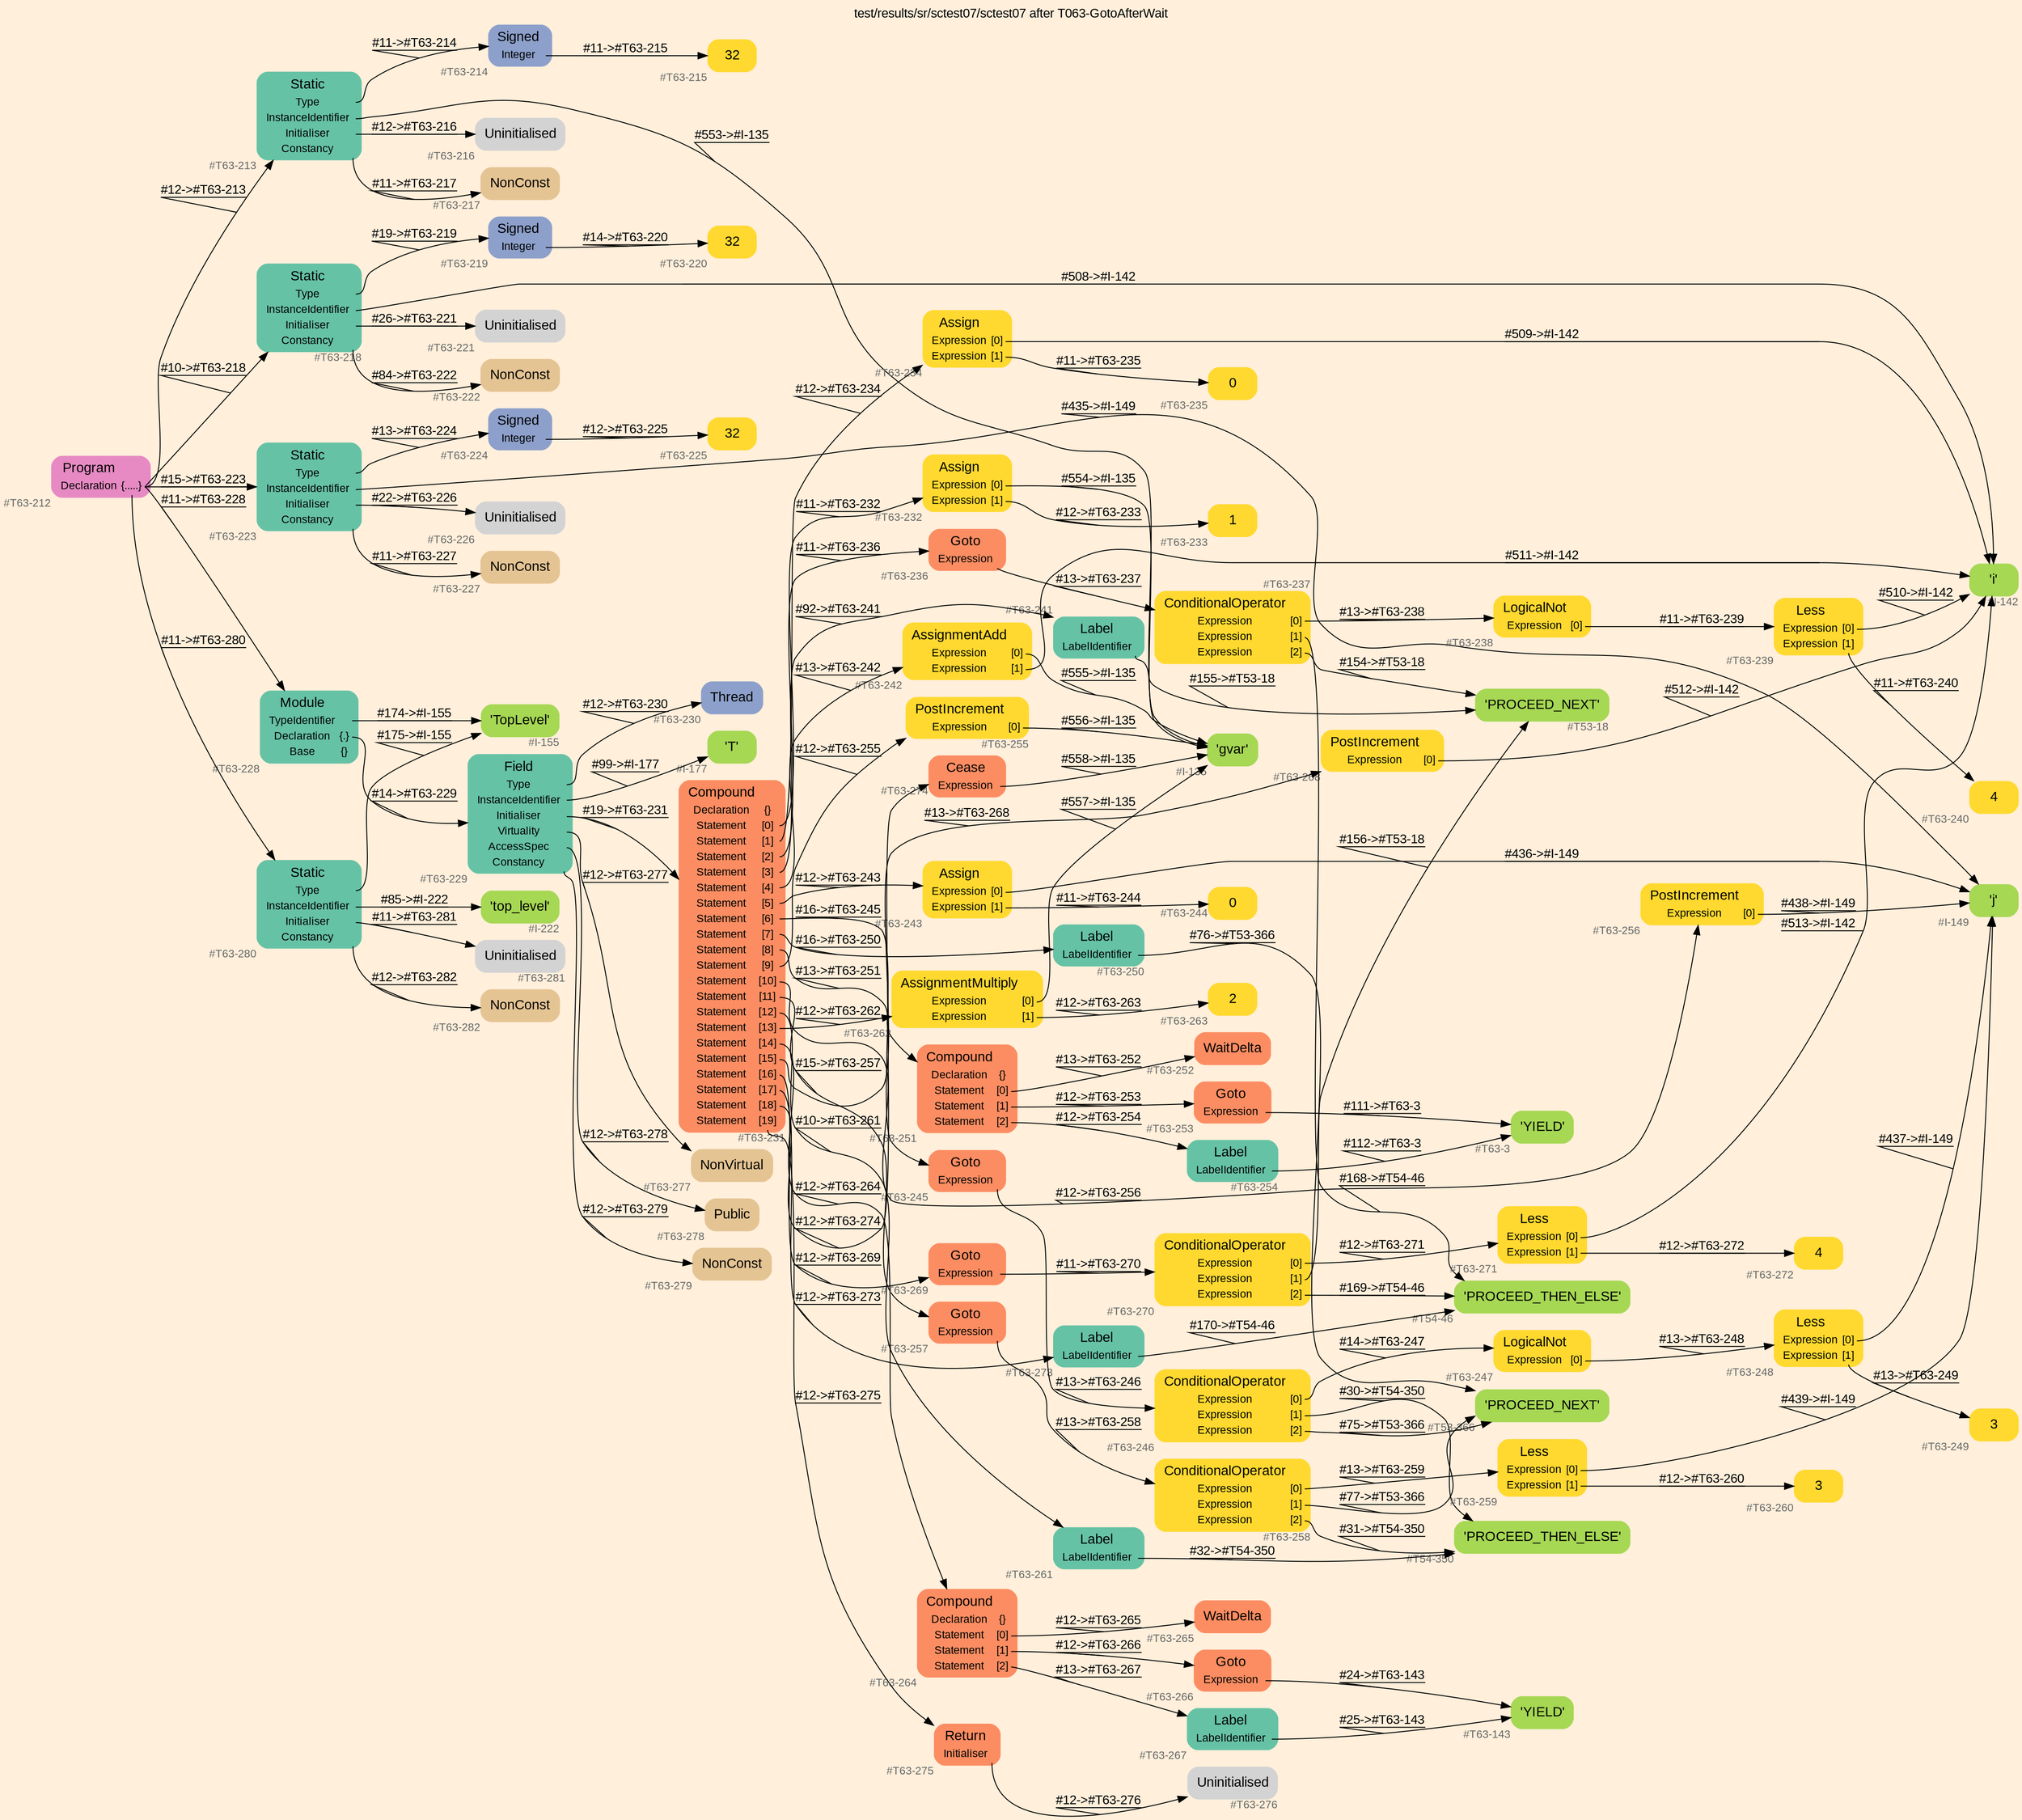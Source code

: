 digraph "test/results/sr/sctest07/sctest07 after T063-GotoAfterWait" {
label = "test/results/sr/sctest07/sctest07 after T063-GotoAfterWait"
labelloc = t
graph [
    rankdir = "LR"
    ranksep = 0.3
    bgcolor = antiquewhite1
    color = black
    fontcolor = black
    fontname = "Arial"
];
node [
    fontname = "Arial"
];
edge [
    fontname = "Arial"
];

// -------------------- node figure --------------------
// -------- block #T63-212 ----------
"#T63-212" [
    fillcolor = "/set28/4"
    xlabel = "#T63-212"
    fontsize = "12"
    fontcolor = grey40
    shape = "plaintext"
    label = <<TABLE BORDER="0" CELLBORDER="0" CELLSPACING="0">
     <TR><TD><FONT COLOR="black" POINT-SIZE="15">Program</FONT></TD></TR>
     <TR><TD><FONT COLOR="black" POINT-SIZE="12">Declaration</FONT></TD><TD PORT="port0"><FONT COLOR="black" POINT-SIZE="12">{.....}</FONT></TD></TR>
    </TABLE>>
    style = "rounded,filled"
];

// -------- block #T63-213 ----------
"#T63-213" [
    fillcolor = "/set28/1"
    xlabel = "#T63-213"
    fontsize = "12"
    fontcolor = grey40
    shape = "plaintext"
    label = <<TABLE BORDER="0" CELLBORDER="0" CELLSPACING="0">
     <TR><TD><FONT COLOR="black" POINT-SIZE="15">Static</FONT></TD></TR>
     <TR><TD><FONT COLOR="black" POINT-SIZE="12">Type</FONT></TD><TD PORT="port0"></TD></TR>
     <TR><TD><FONT COLOR="black" POINT-SIZE="12">InstanceIdentifier</FONT></TD><TD PORT="port1"></TD></TR>
     <TR><TD><FONT COLOR="black" POINT-SIZE="12">Initialiser</FONT></TD><TD PORT="port2"></TD></TR>
     <TR><TD><FONT COLOR="black" POINT-SIZE="12">Constancy</FONT></TD><TD PORT="port3"></TD></TR>
    </TABLE>>
    style = "rounded,filled"
];

// -------- block #T63-214 ----------
"#T63-214" [
    fillcolor = "/set28/3"
    xlabel = "#T63-214"
    fontsize = "12"
    fontcolor = grey40
    shape = "plaintext"
    label = <<TABLE BORDER="0" CELLBORDER="0" CELLSPACING="0">
     <TR><TD><FONT COLOR="black" POINT-SIZE="15">Signed</FONT></TD></TR>
     <TR><TD><FONT COLOR="black" POINT-SIZE="12">Integer</FONT></TD><TD PORT="port0"></TD></TR>
    </TABLE>>
    style = "rounded,filled"
];

// -------- block #T63-215 ----------
"#T63-215" [
    fillcolor = "/set28/6"
    xlabel = "#T63-215"
    fontsize = "12"
    fontcolor = grey40
    shape = "plaintext"
    label = <<TABLE BORDER="0" CELLBORDER="0" CELLSPACING="0">
     <TR><TD><FONT COLOR="black" POINT-SIZE="15">32</FONT></TD></TR>
    </TABLE>>
    style = "rounded,filled"
];

// -------- block #I-135 ----------
"#I-135" [
    fillcolor = "/set28/5"
    xlabel = "#I-135"
    fontsize = "12"
    fontcolor = grey40
    shape = "plaintext"
    label = <<TABLE BORDER="0" CELLBORDER="0" CELLSPACING="0">
     <TR><TD><FONT COLOR="black" POINT-SIZE="15">'gvar'</FONT></TD></TR>
    </TABLE>>
    style = "rounded,filled"
];

// -------- block #T63-216 ----------
"#T63-216" [
    xlabel = "#T63-216"
    fontsize = "12"
    fontcolor = grey40
    shape = "plaintext"
    label = <<TABLE BORDER="0" CELLBORDER="0" CELLSPACING="0">
     <TR><TD><FONT COLOR="black" POINT-SIZE="15">Uninitialised</FONT></TD></TR>
    </TABLE>>
    style = "rounded,filled"
];

// -------- block #T63-217 ----------
"#T63-217" [
    fillcolor = "/set28/7"
    xlabel = "#T63-217"
    fontsize = "12"
    fontcolor = grey40
    shape = "plaintext"
    label = <<TABLE BORDER="0" CELLBORDER="0" CELLSPACING="0">
     <TR><TD><FONT COLOR="black" POINT-SIZE="15">NonConst</FONT></TD></TR>
    </TABLE>>
    style = "rounded,filled"
];

// -------- block #T63-218 ----------
"#T63-218" [
    fillcolor = "/set28/1"
    xlabel = "#T63-218"
    fontsize = "12"
    fontcolor = grey40
    shape = "plaintext"
    label = <<TABLE BORDER="0" CELLBORDER="0" CELLSPACING="0">
     <TR><TD><FONT COLOR="black" POINT-SIZE="15">Static</FONT></TD></TR>
     <TR><TD><FONT COLOR="black" POINT-SIZE="12">Type</FONT></TD><TD PORT="port0"></TD></TR>
     <TR><TD><FONT COLOR="black" POINT-SIZE="12">InstanceIdentifier</FONT></TD><TD PORT="port1"></TD></TR>
     <TR><TD><FONT COLOR="black" POINT-SIZE="12">Initialiser</FONT></TD><TD PORT="port2"></TD></TR>
     <TR><TD><FONT COLOR="black" POINT-SIZE="12">Constancy</FONT></TD><TD PORT="port3"></TD></TR>
    </TABLE>>
    style = "rounded,filled"
];

// -------- block #T63-219 ----------
"#T63-219" [
    fillcolor = "/set28/3"
    xlabel = "#T63-219"
    fontsize = "12"
    fontcolor = grey40
    shape = "plaintext"
    label = <<TABLE BORDER="0" CELLBORDER="0" CELLSPACING="0">
     <TR><TD><FONT COLOR="black" POINT-SIZE="15">Signed</FONT></TD></TR>
     <TR><TD><FONT COLOR="black" POINT-SIZE="12">Integer</FONT></TD><TD PORT="port0"></TD></TR>
    </TABLE>>
    style = "rounded,filled"
];

// -------- block #T63-220 ----------
"#T63-220" [
    fillcolor = "/set28/6"
    xlabel = "#T63-220"
    fontsize = "12"
    fontcolor = grey40
    shape = "plaintext"
    label = <<TABLE BORDER="0" CELLBORDER="0" CELLSPACING="0">
     <TR><TD><FONT COLOR="black" POINT-SIZE="15">32</FONT></TD></TR>
    </TABLE>>
    style = "rounded,filled"
];

// -------- block #I-142 ----------
"#I-142" [
    fillcolor = "/set28/5"
    xlabel = "#I-142"
    fontsize = "12"
    fontcolor = grey40
    shape = "plaintext"
    label = <<TABLE BORDER="0" CELLBORDER="0" CELLSPACING="0">
     <TR><TD><FONT COLOR="black" POINT-SIZE="15">'i'</FONT></TD></TR>
    </TABLE>>
    style = "rounded,filled"
];

// -------- block #T63-221 ----------
"#T63-221" [
    xlabel = "#T63-221"
    fontsize = "12"
    fontcolor = grey40
    shape = "plaintext"
    label = <<TABLE BORDER="0" CELLBORDER="0" CELLSPACING="0">
     <TR><TD><FONT COLOR="black" POINT-SIZE="15">Uninitialised</FONT></TD></TR>
    </TABLE>>
    style = "rounded,filled"
];

// -------- block #T63-222 ----------
"#T63-222" [
    fillcolor = "/set28/7"
    xlabel = "#T63-222"
    fontsize = "12"
    fontcolor = grey40
    shape = "plaintext"
    label = <<TABLE BORDER="0" CELLBORDER="0" CELLSPACING="0">
     <TR><TD><FONT COLOR="black" POINT-SIZE="15">NonConst</FONT></TD></TR>
    </TABLE>>
    style = "rounded,filled"
];

// -------- block #T63-223 ----------
"#T63-223" [
    fillcolor = "/set28/1"
    xlabel = "#T63-223"
    fontsize = "12"
    fontcolor = grey40
    shape = "plaintext"
    label = <<TABLE BORDER="0" CELLBORDER="0" CELLSPACING="0">
     <TR><TD><FONT COLOR="black" POINT-SIZE="15">Static</FONT></TD></TR>
     <TR><TD><FONT COLOR="black" POINT-SIZE="12">Type</FONT></TD><TD PORT="port0"></TD></TR>
     <TR><TD><FONT COLOR="black" POINT-SIZE="12">InstanceIdentifier</FONT></TD><TD PORT="port1"></TD></TR>
     <TR><TD><FONT COLOR="black" POINT-SIZE="12">Initialiser</FONT></TD><TD PORT="port2"></TD></TR>
     <TR><TD><FONT COLOR="black" POINT-SIZE="12">Constancy</FONT></TD><TD PORT="port3"></TD></TR>
    </TABLE>>
    style = "rounded,filled"
];

// -------- block #T63-224 ----------
"#T63-224" [
    fillcolor = "/set28/3"
    xlabel = "#T63-224"
    fontsize = "12"
    fontcolor = grey40
    shape = "plaintext"
    label = <<TABLE BORDER="0" CELLBORDER="0" CELLSPACING="0">
     <TR><TD><FONT COLOR="black" POINT-SIZE="15">Signed</FONT></TD></TR>
     <TR><TD><FONT COLOR="black" POINT-SIZE="12">Integer</FONT></TD><TD PORT="port0"></TD></TR>
    </TABLE>>
    style = "rounded,filled"
];

// -------- block #T63-225 ----------
"#T63-225" [
    fillcolor = "/set28/6"
    xlabel = "#T63-225"
    fontsize = "12"
    fontcolor = grey40
    shape = "plaintext"
    label = <<TABLE BORDER="0" CELLBORDER="0" CELLSPACING="0">
     <TR><TD><FONT COLOR="black" POINT-SIZE="15">32</FONT></TD></TR>
    </TABLE>>
    style = "rounded,filled"
];

// -------- block #I-149 ----------
"#I-149" [
    fillcolor = "/set28/5"
    xlabel = "#I-149"
    fontsize = "12"
    fontcolor = grey40
    shape = "plaintext"
    label = <<TABLE BORDER="0" CELLBORDER="0" CELLSPACING="0">
     <TR><TD><FONT COLOR="black" POINT-SIZE="15">'j'</FONT></TD></TR>
    </TABLE>>
    style = "rounded,filled"
];

// -------- block #T63-226 ----------
"#T63-226" [
    xlabel = "#T63-226"
    fontsize = "12"
    fontcolor = grey40
    shape = "plaintext"
    label = <<TABLE BORDER="0" CELLBORDER="0" CELLSPACING="0">
     <TR><TD><FONT COLOR="black" POINT-SIZE="15">Uninitialised</FONT></TD></TR>
    </TABLE>>
    style = "rounded,filled"
];

// -------- block #T63-227 ----------
"#T63-227" [
    fillcolor = "/set28/7"
    xlabel = "#T63-227"
    fontsize = "12"
    fontcolor = grey40
    shape = "plaintext"
    label = <<TABLE BORDER="0" CELLBORDER="0" CELLSPACING="0">
     <TR><TD><FONT COLOR="black" POINT-SIZE="15">NonConst</FONT></TD></TR>
    </TABLE>>
    style = "rounded,filled"
];

// -------- block #T63-228 ----------
"#T63-228" [
    fillcolor = "/set28/1"
    xlabel = "#T63-228"
    fontsize = "12"
    fontcolor = grey40
    shape = "plaintext"
    label = <<TABLE BORDER="0" CELLBORDER="0" CELLSPACING="0">
     <TR><TD><FONT COLOR="black" POINT-SIZE="15">Module</FONT></TD></TR>
     <TR><TD><FONT COLOR="black" POINT-SIZE="12">TypeIdentifier</FONT></TD><TD PORT="port0"></TD></TR>
     <TR><TD><FONT COLOR="black" POINT-SIZE="12">Declaration</FONT></TD><TD PORT="port1"><FONT COLOR="black" POINT-SIZE="12">{.}</FONT></TD></TR>
     <TR><TD><FONT COLOR="black" POINT-SIZE="12">Base</FONT></TD><TD PORT="port2"><FONT COLOR="black" POINT-SIZE="12">{}</FONT></TD></TR>
    </TABLE>>
    style = "rounded,filled"
];

// -------- block #I-155 ----------
"#I-155" [
    fillcolor = "/set28/5"
    xlabel = "#I-155"
    fontsize = "12"
    fontcolor = grey40
    shape = "plaintext"
    label = <<TABLE BORDER="0" CELLBORDER="0" CELLSPACING="0">
     <TR><TD><FONT COLOR="black" POINT-SIZE="15">'TopLevel'</FONT></TD></TR>
    </TABLE>>
    style = "rounded,filled"
];

// -------- block #T63-229 ----------
"#T63-229" [
    fillcolor = "/set28/1"
    xlabel = "#T63-229"
    fontsize = "12"
    fontcolor = grey40
    shape = "plaintext"
    label = <<TABLE BORDER="0" CELLBORDER="0" CELLSPACING="0">
     <TR><TD><FONT COLOR="black" POINT-SIZE="15">Field</FONT></TD></TR>
     <TR><TD><FONT COLOR="black" POINT-SIZE="12">Type</FONT></TD><TD PORT="port0"></TD></TR>
     <TR><TD><FONT COLOR="black" POINT-SIZE="12">InstanceIdentifier</FONT></TD><TD PORT="port1"></TD></TR>
     <TR><TD><FONT COLOR="black" POINT-SIZE="12">Initialiser</FONT></TD><TD PORT="port2"></TD></TR>
     <TR><TD><FONT COLOR="black" POINT-SIZE="12">Virtuality</FONT></TD><TD PORT="port3"></TD></TR>
     <TR><TD><FONT COLOR="black" POINT-SIZE="12">AccessSpec</FONT></TD><TD PORT="port4"></TD></TR>
     <TR><TD><FONT COLOR="black" POINT-SIZE="12">Constancy</FONT></TD><TD PORT="port5"></TD></TR>
    </TABLE>>
    style = "rounded,filled"
];

// -------- block #T63-230 ----------
"#T63-230" [
    fillcolor = "/set28/3"
    xlabel = "#T63-230"
    fontsize = "12"
    fontcolor = grey40
    shape = "plaintext"
    label = <<TABLE BORDER="0" CELLBORDER="0" CELLSPACING="0">
     <TR><TD><FONT COLOR="black" POINT-SIZE="15">Thread</FONT></TD></TR>
    </TABLE>>
    style = "rounded,filled"
];

// -------- block #I-177 ----------
"#I-177" [
    fillcolor = "/set28/5"
    xlabel = "#I-177"
    fontsize = "12"
    fontcolor = grey40
    shape = "plaintext"
    label = <<TABLE BORDER="0" CELLBORDER="0" CELLSPACING="0">
     <TR><TD><FONT COLOR="black" POINT-SIZE="15">'T'</FONT></TD></TR>
    </TABLE>>
    style = "rounded,filled"
];

// -------- block #T63-231 ----------
"#T63-231" [
    fillcolor = "/set28/2"
    xlabel = "#T63-231"
    fontsize = "12"
    fontcolor = grey40
    shape = "plaintext"
    label = <<TABLE BORDER="0" CELLBORDER="0" CELLSPACING="0">
     <TR><TD><FONT COLOR="black" POINT-SIZE="15">Compound</FONT></TD></TR>
     <TR><TD><FONT COLOR="black" POINT-SIZE="12">Declaration</FONT></TD><TD PORT="port0"><FONT COLOR="black" POINT-SIZE="12">{}</FONT></TD></TR>
     <TR><TD><FONT COLOR="black" POINT-SIZE="12">Statement</FONT></TD><TD PORT="port1"><FONT COLOR="black" POINT-SIZE="12">[0]</FONT></TD></TR>
     <TR><TD><FONT COLOR="black" POINT-SIZE="12">Statement</FONT></TD><TD PORT="port2"><FONT COLOR="black" POINT-SIZE="12">[1]</FONT></TD></TR>
     <TR><TD><FONT COLOR="black" POINT-SIZE="12">Statement</FONT></TD><TD PORT="port3"><FONT COLOR="black" POINT-SIZE="12">[2]</FONT></TD></TR>
     <TR><TD><FONT COLOR="black" POINT-SIZE="12">Statement</FONT></TD><TD PORT="port4"><FONT COLOR="black" POINT-SIZE="12">[3]</FONT></TD></TR>
     <TR><TD><FONT COLOR="black" POINT-SIZE="12">Statement</FONT></TD><TD PORT="port5"><FONT COLOR="black" POINT-SIZE="12">[4]</FONT></TD></TR>
     <TR><TD><FONT COLOR="black" POINT-SIZE="12">Statement</FONT></TD><TD PORT="port6"><FONT COLOR="black" POINT-SIZE="12">[5]</FONT></TD></TR>
     <TR><TD><FONT COLOR="black" POINT-SIZE="12">Statement</FONT></TD><TD PORT="port7"><FONT COLOR="black" POINT-SIZE="12">[6]</FONT></TD></TR>
     <TR><TD><FONT COLOR="black" POINT-SIZE="12">Statement</FONT></TD><TD PORT="port8"><FONT COLOR="black" POINT-SIZE="12">[7]</FONT></TD></TR>
     <TR><TD><FONT COLOR="black" POINT-SIZE="12">Statement</FONT></TD><TD PORT="port9"><FONT COLOR="black" POINT-SIZE="12">[8]</FONT></TD></TR>
     <TR><TD><FONT COLOR="black" POINT-SIZE="12">Statement</FONT></TD><TD PORT="port10"><FONT COLOR="black" POINT-SIZE="12">[9]</FONT></TD></TR>
     <TR><TD><FONT COLOR="black" POINT-SIZE="12">Statement</FONT></TD><TD PORT="port11"><FONT COLOR="black" POINT-SIZE="12">[10]</FONT></TD></TR>
     <TR><TD><FONT COLOR="black" POINT-SIZE="12">Statement</FONT></TD><TD PORT="port12"><FONT COLOR="black" POINT-SIZE="12">[11]</FONT></TD></TR>
     <TR><TD><FONT COLOR="black" POINT-SIZE="12">Statement</FONT></TD><TD PORT="port13"><FONT COLOR="black" POINT-SIZE="12">[12]</FONT></TD></TR>
     <TR><TD><FONT COLOR="black" POINT-SIZE="12">Statement</FONT></TD><TD PORT="port14"><FONT COLOR="black" POINT-SIZE="12">[13]</FONT></TD></TR>
     <TR><TD><FONT COLOR="black" POINT-SIZE="12">Statement</FONT></TD><TD PORT="port15"><FONT COLOR="black" POINT-SIZE="12">[14]</FONT></TD></TR>
     <TR><TD><FONT COLOR="black" POINT-SIZE="12">Statement</FONT></TD><TD PORT="port16"><FONT COLOR="black" POINT-SIZE="12">[15]</FONT></TD></TR>
     <TR><TD><FONT COLOR="black" POINT-SIZE="12">Statement</FONT></TD><TD PORT="port17"><FONT COLOR="black" POINT-SIZE="12">[16]</FONT></TD></TR>
     <TR><TD><FONT COLOR="black" POINT-SIZE="12">Statement</FONT></TD><TD PORT="port18"><FONT COLOR="black" POINT-SIZE="12">[17]</FONT></TD></TR>
     <TR><TD><FONT COLOR="black" POINT-SIZE="12">Statement</FONT></TD><TD PORT="port19"><FONT COLOR="black" POINT-SIZE="12">[18]</FONT></TD></TR>
     <TR><TD><FONT COLOR="black" POINT-SIZE="12">Statement</FONT></TD><TD PORT="port20"><FONT COLOR="black" POINT-SIZE="12">[19]</FONT></TD></TR>
    </TABLE>>
    style = "rounded,filled"
];

// -------- block #T63-232 ----------
"#T63-232" [
    fillcolor = "/set28/6"
    xlabel = "#T63-232"
    fontsize = "12"
    fontcolor = grey40
    shape = "plaintext"
    label = <<TABLE BORDER="0" CELLBORDER="0" CELLSPACING="0">
     <TR><TD><FONT COLOR="black" POINT-SIZE="15">Assign</FONT></TD></TR>
     <TR><TD><FONT COLOR="black" POINT-SIZE="12">Expression</FONT></TD><TD PORT="port0"><FONT COLOR="black" POINT-SIZE="12">[0]</FONT></TD></TR>
     <TR><TD><FONT COLOR="black" POINT-SIZE="12">Expression</FONT></TD><TD PORT="port1"><FONT COLOR="black" POINT-SIZE="12">[1]</FONT></TD></TR>
    </TABLE>>
    style = "rounded,filled"
];

// -------- block #T63-233 ----------
"#T63-233" [
    fillcolor = "/set28/6"
    xlabel = "#T63-233"
    fontsize = "12"
    fontcolor = grey40
    shape = "plaintext"
    label = <<TABLE BORDER="0" CELLBORDER="0" CELLSPACING="0">
     <TR><TD><FONT COLOR="black" POINT-SIZE="15">1</FONT></TD></TR>
    </TABLE>>
    style = "rounded,filled"
];

// -------- block #T63-234 ----------
"#T63-234" [
    fillcolor = "/set28/6"
    xlabel = "#T63-234"
    fontsize = "12"
    fontcolor = grey40
    shape = "plaintext"
    label = <<TABLE BORDER="0" CELLBORDER="0" CELLSPACING="0">
     <TR><TD><FONT COLOR="black" POINT-SIZE="15">Assign</FONT></TD></TR>
     <TR><TD><FONT COLOR="black" POINT-SIZE="12">Expression</FONT></TD><TD PORT="port0"><FONT COLOR="black" POINT-SIZE="12">[0]</FONT></TD></TR>
     <TR><TD><FONT COLOR="black" POINT-SIZE="12">Expression</FONT></TD><TD PORT="port1"><FONT COLOR="black" POINT-SIZE="12">[1]</FONT></TD></TR>
    </TABLE>>
    style = "rounded,filled"
];

// -------- block #T63-235 ----------
"#T63-235" [
    fillcolor = "/set28/6"
    xlabel = "#T63-235"
    fontsize = "12"
    fontcolor = grey40
    shape = "plaintext"
    label = <<TABLE BORDER="0" CELLBORDER="0" CELLSPACING="0">
     <TR><TD><FONT COLOR="black" POINT-SIZE="15">0</FONT></TD></TR>
    </TABLE>>
    style = "rounded,filled"
];

// -------- block #T63-236 ----------
"#T63-236" [
    fillcolor = "/set28/2"
    xlabel = "#T63-236"
    fontsize = "12"
    fontcolor = grey40
    shape = "plaintext"
    label = <<TABLE BORDER="0" CELLBORDER="0" CELLSPACING="0">
     <TR><TD><FONT COLOR="black" POINT-SIZE="15">Goto</FONT></TD></TR>
     <TR><TD><FONT COLOR="black" POINT-SIZE="12">Expression</FONT></TD><TD PORT="port0"></TD></TR>
    </TABLE>>
    style = "rounded,filled"
];

// -------- block #T63-237 ----------
"#T63-237" [
    fillcolor = "/set28/6"
    xlabel = "#T63-237"
    fontsize = "12"
    fontcolor = grey40
    shape = "plaintext"
    label = <<TABLE BORDER="0" CELLBORDER="0" CELLSPACING="0">
     <TR><TD><FONT COLOR="black" POINT-SIZE="15">ConditionalOperator</FONT></TD></TR>
     <TR><TD><FONT COLOR="black" POINT-SIZE="12">Expression</FONT></TD><TD PORT="port0"><FONT COLOR="black" POINT-SIZE="12">[0]</FONT></TD></TR>
     <TR><TD><FONT COLOR="black" POINT-SIZE="12">Expression</FONT></TD><TD PORT="port1"><FONT COLOR="black" POINT-SIZE="12">[1]</FONT></TD></TR>
     <TR><TD><FONT COLOR="black" POINT-SIZE="12">Expression</FONT></TD><TD PORT="port2"><FONT COLOR="black" POINT-SIZE="12">[2]</FONT></TD></TR>
    </TABLE>>
    style = "rounded,filled"
];

// -------- block #T63-238 ----------
"#T63-238" [
    fillcolor = "/set28/6"
    xlabel = "#T63-238"
    fontsize = "12"
    fontcolor = grey40
    shape = "plaintext"
    label = <<TABLE BORDER="0" CELLBORDER="0" CELLSPACING="0">
     <TR><TD><FONT COLOR="black" POINT-SIZE="15">LogicalNot</FONT></TD></TR>
     <TR><TD><FONT COLOR="black" POINT-SIZE="12">Expression</FONT></TD><TD PORT="port0"><FONT COLOR="black" POINT-SIZE="12">[0]</FONT></TD></TR>
    </TABLE>>
    style = "rounded,filled"
];

// -------- block #T63-239 ----------
"#T63-239" [
    fillcolor = "/set28/6"
    xlabel = "#T63-239"
    fontsize = "12"
    fontcolor = grey40
    shape = "plaintext"
    label = <<TABLE BORDER="0" CELLBORDER="0" CELLSPACING="0">
     <TR><TD><FONT COLOR="black" POINT-SIZE="15">Less</FONT></TD></TR>
     <TR><TD><FONT COLOR="black" POINT-SIZE="12">Expression</FONT></TD><TD PORT="port0"><FONT COLOR="black" POINT-SIZE="12">[0]</FONT></TD></TR>
     <TR><TD><FONT COLOR="black" POINT-SIZE="12">Expression</FONT></TD><TD PORT="port1"><FONT COLOR="black" POINT-SIZE="12">[1]</FONT></TD></TR>
    </TABLE>>
    style = "rounded,filled"
];

// -------- block #T63-240 ----------
"#T63-240" [
    fillcolor = "/set28/6"
    xlabel = "#T63-240"
    fontsize = "12"
    fontcolor = grey40
    shape = "plaintext"
    label = <<TABLE BORDER="0" CELLBORDER="0" CELLSPACING="0">
     <TR><TD><FONT COLOR="black" POINT-SIZE="15">4</FONT></TD></TR>
    </TABLE>>
    style = "rounded,filled"
];

// -------- block #T54-46 ----------
"#T54-46" [
    fillcolor = "/set28/5"
    xlabel = "#T54-46"
    fontsize = "12"
    fontcolor = grey40
    shape = "plaintext"
    label = <<TABLE BORDER="0" CELLBORDER="0" CELLSPACING="0">
     <TR><TD><FONT COLOR="black" POINT-SIZE="15">'PROCEED_THEN_ELSE'</FONT></TD></TR>
    </TABLE>>
    style = "rounded,filled"
];

// -------- block #T53-18 ----------
"#T53-18" [
    fillcolor = "/set28/5"
    xlabel = "#T53-18"
    fontsize = "12"
    fontcolor = grey40
    shape = "plaintext"
    label = <<TABLE BORDER="0" CELLBORDER="0" CELLSPACING="0">
     <TR><TD><FONT COLOR="black" POINT-SIZE="15">'PROCEED_NEXT'</FONT></TD></TR>
    </TABLE>>
    style = "rounded,filled"
];

// -------- block #T63-241 ----------
"#T63-241" [
    fillcolor = "/set28/1"
    xlabel = "#T63-241"
    fontsize = "12"
    fontcolor = grey40
    shape = "plaintext"
    label = <<TABLE BORDER="0" CELLBORDER="0" CELLSPACING="0">
     <TR><TD><FONT COLOR="black" POINT-SIZE="15">Label</FONT></TD></TR>
     <TR><TD><FONT COLOR="black" POINT-SIZE="12">LabelIdentifier</FONT></TD><TD PORT="port0"></TD></TR>
    </TABLE>>
    style = "rounded,filled"
];

// -------- block #T63-242 ----------
"#T63-242" [
    fillcolor = "/set28/6"
    xlabel = "#T63-242"
    fontsize = "12"
    fontcolor = grey40
    shape = "plaintext"
    label = <<TABLE BORDER="0" CELLBORDER="0" CELLSPACING="0">
     <TR><TD><FONT COLOR="black" POINT-SIZE="15">AssignmentAdd</FONT></TD></TR>
     <TR><TD><FONT COLOR="black" POINT-SIZE="12">Expression</FONT></TD><TD PORT="port0"><FONT COLOR="black" POINT-SIZE="12">[0]</FONT></TD></TR>
     <TR><TD><FONT COLOR="black" POINT-SIZE="12">Expression</FONT></TD><TD PORT="port1"><FONT COLOR="black" POINT-SIZE="12">[1]</FONT></TD></TR>
    </TABLE>>
    style = "rounded,filled"
];

// -------- block #T63-243 ----------
"#T63-243" [
    fillcolor = "/set28/6"
    xlabel = "#T63-243"
    fontsize = "12"
    fontcolor = grey40
    shape = "plaintext"
    label = <<TABLE BORDER="0" CELLBORDER="0" CELLSPACING="0">
     <TR><TD><FONT COLOR="black" POINT-SIZE="15">Assign</FONT></TD></TR>
     <TR><TD><FONT COLOR="black" POINT-SIZE="12">Expression</FONT></TD><TD PORT="port0"><FONT COLOR="black" POINT-SIZE="12">[0]</FONT></TD></TR>
     <TR><TD><FONT COLOR="black" POINT-SIZE="12">Expression</FONT></TD><TD PORT="port1"><FONT COLOR="black" POINT-SIZE="12">[1]</FONT></TD></TR>
    </TABLE>>
    style = "rounded,filled"
];

// -------- block #T63-244 ----------
"#T63-244" [
    fillcolor = "/set28/6"
    xlabel = "#T63-244"
    fontsize = "12"
    fontcolor = grey40
    shape = "plaintext"
    label = <<TABLE BORDER="0" CELLBORDER="0" CELLSPACING="0">
     <TR><TD><FONT COLOR="black" POINT-SIZE="15">0</FONT></TD></TR>
    </TABLE>>
    style = "rounded,filled"
];

// -------- block #T63-245 ----------
"#T63-245" [
    fillcolor = "/set28/2"
    xlabel = "#T63-245"
    fontsize = "12"
    fontcolor = grey40
    shape = "plaintext"
    label = <<TABLE BORDER="0" CELLBORDER="0" CELLSPACING="0">
     <TR><TD><FONT COLOR="black" POINT-SIZE="15">Goto</FONT></TD></TR>
     <TR><TD><FONT COLOR="black" POINT-SIZE="12">Expression</FONT></TD><TD PORT="port0"></TD></TR>
    </TABLE>>
    style = "rounded,filled"
];

// -------- block #T63-246 ----------
"#T63-246" [
    fillcolor = "/set28/6"
    xlabel = "#T63-246"
    fontsize = "12"
    fontcolor = grey40
    shape = "plaintext"
    label = <<TABLE BORDER="0" CELLBORDER="0" CELLSPACING="0">
     <TR><TD><FONT COLOR="black" POINT-SIZE="15">ConditionalOperator</FONT></TD></TR>
     <TR><TD><FONT COLOR="black" POINT-SIZE="12">Expression</FONT></TD><TD PORT="port0"><FONT COLOR="black" POINT-SIZE="12">[0]</FONT></TD></TR>
     <TR><TD><FONT COLOR="black" POINT-SIZE="12">Expression</FONT></TD><TD PORT="port1"><FONT COLOR="black" POINT-SIZE="12">[1]</FONT></TD></TR>
     <TR><TD><FONT COLOR="black" POINT-SIZE="12">Expression</FONT></TD><TD PORT="port2"><FONT COLOR="black" POINT-SIZE="12">[2]</FONT></TD></TR>
    </TABLE>>
    style = "rounded,filled"
];

// -------- block #T63-247 ----------
"#T63-247" [
    fillcolor = "/set28/6"
    xlabel = "#T63-247"
    fontsize = "12"
    fontcolor = grey40
    shape = "plaintext"
    label = <<TABLE BORDER="0" CELLBORDER="0" CELLSPACING="0">
     <TR><TD><FONT COLOR="black" POINT-SIZE="15">LogicalNot</FONT></TD></TR>
     <TR><TD><FONT COLOR="black" POINT-SIZE="12">Expression</FONT></TD><TD PORT="port0"><FONT COLOR="black" POINT-SIZE="12">[0]</FONT></TD></TR>
    </TABLE>>
    style = "rounded,filled"
];

// -------- block #T63-248 ----------
"#T63-248" [
    fillcolor = "/set28/6"
    xlabel = "#T63-248"
    fontsize = "12"
    fontcolor = grey40
    shape = "plaintext"
    label = <<TABLE BORDER="0" CELLBORDER="0" CELLSPACING="0">
     <TR><TD><FONT COLOR="black" POINT-SIZE="15">Less</FONT></TD></TR>
     <TR><TD><FONT COLOR="black" POINT-SIZE="12">Expression</FONT></TD><TD PORT="port0"><FONT COLOR="black" POINT-SIZE="12">[0]</FONT></TD></TR>
     <TR><TD><FONT COLOR="black" POINT-SIZE="12">Expression</FONT></TD><TD PORT="port1"><FONT COLOR="black" POINT-SIZE="12">[1]</FONT></TD></TR>
    </TABLE>>
    style = "rounded,filled"
];

// -------- block #T63-249 ----------
"#T63-249" [
    fillcolor = "/set28/6"
    xlabel = "#T63-249"
    fontsize = "12"
    fontcolor = grey40
    shape = "plaintext"
    label = <<TABLE BORDER="0" CELLBORDER="0" CELLSPACING="0">
     <TR><TD><FONT COLOR="black" POINT-SIZE="15">3</FONT></TD></TR>
    </TABLE>>
    style = "rounded,filled"
];

// -------- block #T54-350 ----------
"#T54-350" [
    fillcolor = "/set28/5"
    xlabel = "#T54-350"
    fontsize = "12"
    fontcolor = grey40
    shape = "plaintext"
    label = <<TABLE BORDER="0" CELLBORDER="0" CELLSPACING="0">
     <TR><TD><FONT COLOR="black" POINT-SIZE="15">'PROCEED_THEN_ELSE'</FONT></TD></TR>
    </TABLE>>
    style = "rounded,filled"
];

// -------- block #T53-366 ----------
"#T53-366" [
    fillcolor = "/set28/5"
    xlabel = "#T53-366"
    fontsize = "12"
    fontcolor = grey40
    shape = "plaintext"
    label = <<TABLE BORDER="0" CELLBORDER="0" CELLSPACING="0">
     <TR><TD><FONT COLOR="black" POINT-SIZE="15">'PROCEED_NEXT'</FONT></TD></TR>
    </TABLE>>
    style = "rounded,filled"
];

// -------- block #T63-250 ----------
"#T63-250" [
    fillcolor = "/set28/1"
    xlabel = "#T63-250"
    fontsize = "12"
    fontcolor = grey40
    shape = "plaintext"
    label = <<TABLE BORDER="0" CELLBORDER="0" CELLSPACING="0">
     <TR><TD><FONT COLOR="black" POINT-SIZE="15">Label</FONT></TD></TR>
     <TR><TD><FONT COLOR="black" POINT-SIZE="12">LabelIdentifier</FONT></TD><TD PORT="port0"></TD></TR>
    </TABLE>>
    style = "rounded,filled"
];

// -------- block #T63-251 ----------
"#T63-251" [
    fillcolor = "/set28/2"
    xlabel = "#T63-251"
    fontsize = "12"
    fontcolor = grey40
    shape = "plaintext"
    label = <<TABLE BORDER="0" CELLBORDER="0" CELLSPACING="0">
     <TR><TD><FONT COLOR="black" POINT-SIZE="15">Compound</FONT></TD></TR>
     <TR><TD><FONT COLOR="black" POINT-SIZE="12">Declaration</FONT></TD><TD PORT="port0"><FONT COLOR="black" POINT-SIZE="12">{}</FONT></TD></TR>
     <TR><TD><FONT COLOR="black" POINT-SIZE="12">Statement</FONT></TD><TD PORT="port1"><FONT COLOR="black" POINT-SIZE="12">[0]</FONT></TD></TR>
     <TR><TD><FONT COLOR="black" POINT-SIZE="12">Statement</FONT></TD><TD PORT="port2"><FONT COLOR="black" POINT-SIZE="12">[1]</FONT></TD></TR>
     <TR><TD><FONT COLOR="black" POINT-SIZE="12">Statement</FONT></TD><TD PORT="port3"><FONT COLOR="black" POINT-SIZE="12">[2]</FONT></TD></TR>
    </TABLE>>
    style = "rounded,filled"
];

// -------- block #T63-252 ----------
"#T63-252" [
    fillcolor = "/set28/2"
    xlabel = "#T63-252"
    fontsize = "12"
    fontcolor = grey40
    shape = "plaintext"
    label = <<TABLE BORDER="0" CELLBORDER="0" CELLSPACING="0">
     <TR><TD><FONT COLOR="black" POINT-SIZE="15">WaitDelta</FONT></TD></TR>
    </TABLE>>
    style = "rounded,filled"
];

// -------- block #T63-253 ----------
"#T63-253" [
    fillcolor = "/set28/2"
    xlabel = "#T63-253"
    fontsize = "12"
    fontcolor = grey40
    shape = "plaintext"
    label = <<TABLE BORDER="0" CELLBORDER="0" CELLSPACING="0">
     <TR><TD><FONT COLOR="black" POINT-SIZE="15">Goto</FONT></TD></TR>
     <TR><TD><FONT COLOR="black" POINT-SIZE="12">Expression</FONT></TD><TD PORT="port0"></TD></TR>
    </TABLE>>
    style = "rounded,filled"
];

// -------- block #T63-3 ----------
"#T63-3" [
    fillcolor = "/set28/5"
    xlabel = "#T63-3"
    fontsize = "12"
    fontcolor = grey40
    shape = "plaintext"
    label = <<TABLE BORDER="0" CELLBORDER="0" CELLSPACING="0">
     <TR><TD><FONT COLOR="black" POINT-SIZE="15">'YIELD'</FONT></TD></TR>
    </TABLE>>
    style = "rounded,filled"
];

// -------- block #T63-254 ----------
"#T63-254" [
    fillcolor = "/set28/1"
    xlabel = "#T63-254"
    fontsize = "12"
    fontcolor = grey40
    shape = "plaintext"
    label = <<TABLE BORDER="0" CELLBORDER="0" CELLSPACING="0">
     <TR><TD><FONT COLOR="black" POINT-SIZE="15">Label</FONT></TD></TR>
     <TR><TD><FONT COLOR="black" POINT-SIZE="12">LabelIdentifier</FONT></TD><TD PORT="port0"></TD></TR>
    </TABLE>>
    style = "rounded,filled"
];

// -------- block #T63-255 ----------
"#T63-255" [
    fillcolor = "/set28/6"
    xlabel = "#T63-255"
    fontsize = "12"
    fontcolor = grey40
    shape = "plaintext"
    label = <<TABLE BORDER="0" CELLBORDER="0" CELLSPACING="0">
     <TR><TD><FONT COLOR="black" POINT-SIZE="15">PostIncrement</FONT></TD></TR>
     <TR><TD><FONT COLOR="black" POINT-SIZE="12">Expression</FONT></TD><TD PORT="port0"><FONT COLOR="black" POINT-SIZE="12">[0]</FONT></TD></TR>
    </TABLE>>
    style = "rounded,filled"
];

// -------- block #T63-256 ----------
"#T63-256" [
    fillcolor = "/set28/6"
    xlabel = "#T63-256"
    fontsize = "12"
    fontcolor = grey40
    shape = "plaintext"
    label = <<TABLE BORDER="0" CELLBORDER="0" CELLSPACING="0">
     <TR><TD><FONT COLOR="black" POINT-SIZE="15">PostIncrement</FONT></TD></TR>
     <TR><TD><FONT COLOR="black" POINT-SIZE="12">Expression</FONT></TD><TD PORT="port0"><FONT COLOR="black" POINT-SIZE="12">[0]</FONT></TD></TR>
    </TABLE>>
    style = "rounded,filled"
];

// -------- block #T63-257 ----------
"#T63-257" [
    fillcolor = "/set28/2"
    xlabel = "#T63-257"
    fontsize = "12"
    fontcolor = grey40
    shape = "plaintext"
    label = <<TABLE BORDER="0" CELLBORDER="0" CELLSPACING="0">
     <TR><TD><FONT COLOR="black" POINT-SIZE="15">Goto</FONT></TD></TR>
     <TR><TD><FONT COLOR="black" POINT-SIZE="12">Expression</FONT></TD><TD PORT="port0"></TD></TR>
    </TABLE>>
    style = "rounded,filled"
];

// -------- block #T63-258 ----------
"#T63-258" [
    fillcolor = "/set28/6"
    xlabel = "#T63-258"
    fontsize = "12"
    fontcolor = grey40
    shape = "plaintext"
    label = <<TABLE BORDER="0" CELLBORDER="0" CELLSPACING="0">
     <TR><TD><FONT COLOR="black" POINT-SIZE="15">ConditionalOperator</FONT></TD></TR>
     <TR><TD><FONT COLOR="black" POINT-SIZE="12">Expression</FONT></TD><TD PORT="port0"><FONT COLOR="black" POINT-SIZE="12">[0]</FONT></TD></TR>
     <TR><TD><FONT COLOR="black" POINT-SIZE="12">Expression</FONT></TD><TD PORT="port1"><FONT COLOR="black" POINT-SIZE="12">[1]</FONT></TD></TR>
     <TR><TD><FONT COLOR="black" POINT-SIZE="12">Expression</FONT></TD><TD PORT="port2"><FONT COLOR="black" POINT-SIZE="12">[2]</FONT></TD></TR>
    </TABLE>>
    style = "rounded,filled"
];

// -------- block #T63-259 ----------
"#T63-259" [
    fillcolor = "/set28/6"
    xlabel = "#T63-259"
    fontsize = "12"
    fontcolor = grey40
    shape = "plaintext"
    label = <<TABLE BORDER="0" CELLBORDER="0" CELLSPACING="0">
     <TR><TD><FONT COLOR="black" POINT-SIZE="15">Less</FONT></TD></TR>
     <TR><TD><FONT COLOR="black" POINT-SIZE="12">Expression</FONT></TD><TD PORT="port0"><FONT COLOR="black" POINT-SIZE="12">[0]</FONT></TD></TR>
     <TR><TD><FONT COLOR="black" POINT-SIZE="12">Expression</FONT></TD><TD PORT="port1"><FONT COLOR="black" POINT-SIZE="12">[1]</FONT></TD></TR>
    </TABLE>>
    style = "rounded,filled"
];

// -------- block #T63-260 ----------
"#T63-260" [
    fillcolor = "/set28/6"
    xlabel = "#T63-260"
    fontsize = "12"
    fontcolor = grey40
    shape = "plaintext"
    label = <<TABLE BORDER="0" CELLBORDER="0" CELLSPACING="0">
     <TR><TD><FONT COLOR="black" POINT-SIZE="15">3</FONT></TD></TR>
    </TABLE>>
    style = "rounded,filled"
];

// -------- block #T63-261 ----------
"#T63-261" [
    fillcolor = "/set28/1"
    xlabel = "#T63-261"
    fontsize = "12"
    fontcolor = grey40
    shape = "plaintext"
    label = <<TABLE BORDER="0" CELLBORDER="0" CELLSPACING="0">
     <TR><TD><FONT COLOR="black" POINT-SIZE="15">Label</FONT></TD></TR>
     <TR><TD><FONT COLOR="black" POINT-SIZE="12">LabelIdentifier</FONT></TD><TD PORT="port0"></TD></TR>
    </TABLE>>
    style = "rounded,filled"
];

// -------- block #T63-262 ----------
"#T63-262" [
    fillcolor = "/set28/6"
    xlabel = "#T63-262"
    fontsize = "12"
    fontcolor = grey40
    shape = "plaintext"
    label = <<TABLE BORDER="0" CELLBORDER="0" CELLSPACING="0">
     <TR><TD><FONT COLOR="black" POINT-SIZE="15">AssignmentMultiply</FONT></TD></TR>
     <TR><TD><FONT COLOR="black" POINT-SIZE="12">Expression</FONT></TD><TD PORT="port0"><FONT COLOR="black" POINT-SIZE="12">[0]</FONT></TD></TR>
     <TR><TD><FONT COLOR="black" POINT-SIZE="12">Expression</FONT></TD><TD PORT="port1"><FONT COLOR="black" POINT-SIZE="12">[1]</FONT></TD></TR>
    </TABLE>>
    style = "rounded,filled"
];

// -------- block #T63-263 ----------
"#T63-263" [
    fillcolor = "/set28/6"
    xlabel = "#T63-263"
    fontsize = "12"
    fontcolor = grey40
    shape = "plaintext"
    label = <<TABLE BORDER="0" CELLBORDER="0" CELLSPACING="0">
     <TR><TD><FONT COLOR="black" POINT-SIZE="15">2</FONT></TD></TR>
    </TABLE>>
    style = "rounded,filled"
];

// -------- block #T63-264 ----------
"#T63-264" [
    fillcolor = "/set28/2"
    xlabel = "#T63-264"
    fontsize = "12"
    fontcolor = grey40
    shape = "plaintext"
    label = <<TABLE BORDER="0" CELLBORDER="0" CELLSPACING="0">
     <TR><TD><FONT COLOR="black" POINT-SIZE="15">Compound</FONT></TD></TR>
     <TR><TD><FONT COLOR="black" POINT-SIZE="12">Declaration</FONT></TD><TD PORT="port0"><FONT COLOR="black" POINT-SIZE="12">{}</FONT></TD></TR>
     <TR><TD><FONT COLOR="black" POINT-SIZE="12">Statement</FONT></TD><TD PORT="port1"><FONT COLOR="black" POINT-SIZE="12">[0]</FONT></TD></TR>
     <TR><TD><FONT COLOR="black" POINT-SIZE="12">Statement</FONT></TD><TD PORT="port2"><FONT COLOR="black" POINT-SIZE="12">[1]</FONT></TD></TR>
     <TR><TD><FONT COLOR="black" POINT-SIZE="12">Statement</FONT></TD><TD PORT="port3"><FONT COLOR="black" POINT-SIZE="12">[2]</FONT></TD></TR>
    </TABLE>>
    style = "rounded,filled"
];

// -------- block #T63-265 ----------
"#T63-265" [
    fillcolor = "/set28/2"
    xlabel = "#T63-265"
    fontsize = "12"
    fontcolor = grey40
    shape = "plaintext"
    label = <<TABLE BORDER="0" CELLBORDER="0" CELLSPACING="0">
     <TR><TD><FONT COLOR="black" POINT-SIZE="15">WaitDelta</FONT></TD></TR>
    </TABLE>>
    style = "rounded,filled"
];

// -------- block #T63-266 ----------
"#T63-266" [
    fillcolor = "/set28/2"
    xlabel = "#T63-266"
    fontsize = "12"
    fontcolor = grey40
    shape = "plaintext"
    label = <<TABLE BORDER="0" CELLBORDER="0" CELLSPACING="0">
     <TR><TD><FONT COLOR="black" POINT-SIZE="15">Goto</FONT></TD></TR>
     <TR><TD><FONT COLOR="black" POINT-SIZE="12">Expression</FONT></TD><TD PORT="port0"></TD></TR>
    </TABLE>>
    style = "rounded,filled"
];

// -------- block #T63-143 ----------
"#T63-143" [
    fillcolor = "/set28/5"
    xlabel = "#T63-143"
    fontsize = "12"
    fontcolor = grey40
    shape = "plaintext"
    label = <<TABLE BORDER="0" CELLBORDER="0" CELLSPACING="0">
     <TR><TD><FONT COLOR="black" POINT-SIZE="15">'YIELD'</FONT></TD></TR>
    </TABLE>>
    style = "rounded,filled"
];

// -------- block #T63-267 ----------
"#T63-267" [
    fillcolor = "/set28/1"
    xlabel = "#T63-267"
    fontsize = "12"
    fontcolor = grey40
    shape = "plaintext"
    label = <<TABLE BORDER="0" CELLBORDER="0" CELLSPACING="0">
     <TR><TD><FONT COLOR="black" POINT-SIZE="15">Label</FONT></TD></TR>
     <TR><TD><FONT COLOR="black" POINT-SIZE="12">LabelIdentifier</FONT></TD><TD PORT="port0"></TD></TR>
    </TABLE>>
    style = "rounded,filled"
];

// -------- block #T63-268 ----------
"#T63-268" [
    fillcolor = "/set28/6"
    xlabel = "#T63-268"
    fontsize = "12"
    fontcolor = grey40
    shape = "plaintext"
    label = <<TABLE BORDER="0" CELLBORDER="0" CELLSPACING="0">
     <TR><TD><FONT COLOR="black" POINT-SIZE="15">PostIncrement</FONT></TD></TR>
     <TR><TD><FONT COLOR="black" POINT-SIZE="12">Expression</FONT></TD><TD PORT="port0"><FONT COLOR="black" POINT-SIZE="12">[0]</FONT></TD></TR>
    </TABLE>>
    style = "rounded,filled"
];

// -------- block #T63-269 ----------
"#T63-269" [
    fillcolor = "/set28/2"
    xlabel = "#T63-269"
    fontsize = "12"
    fontcolor = grey40
    shape = "plaintext"
    label = <<TABLE BORDER="0" CELLBORDER="0" CELLSPACING="0">
     <TR><TD><FONT COLOR="black" POINT-SIZE="15">Goto</FONT></TD></TR>
     <TR><TD><FONT COLOR="black" POINT-SIZE="12">Expression</FONT></TD><TD PORT="port0"></TD></TR>
    </TABLE>>
    style = "rounded,filled"
];

// -------- block #T63-270 ----------
"#T63-270" [
    fillcolor = "/set28/6"
    xlabel = "#T63-270"
    fontsize = "12"
    fontcolor = grey40
    shape = "plaintext"
    label = <<TABLE BORDER="0" CELLBORDER="0" CELLSPACING="0">
     <TR><TD><FONT COLOR="black" POINT-SIZE="15">ConditionalOperator</FONT></TD></TR>
     <TR><TD><FONT COLOR="black" POINT-SIZE="12">Expression</FONT></TD><TD PORT="port0"><FONT COLOR="black" POINT-SIZE="12">[0]</FONT></TD></TR>
     <TR><TD><FONT COLOR="black" POINT-SIZE="12">Expression</FONT></TD><TD PORT="port1"><FONT COLOR="black" POINT-SIZE="12">[1]</FONT></TD></TR>
     <TR><TD><FONT COLOR="black" POINT-SIZE="12">Expression</FONT></TD><TD PORT="port2"><FONT COLOR="black" POINT-SIZE="12">[2]</FONT></TD></TR>
    </TABLE>>
    style = "rounded,filled"
];

// -------- block #T63-271 ----------
"#T63-271" [
    fillcolor = "/set28/6"
    xlabel = "#T63-271"
    fontsize = "12"
    fontcolor = grey40
    shape = "plaintext"
    label = <<TABLE BORDER="0" CELLBORDER="0" CELLSPACING="0">
     <TR><TD><FONT COLOR="black" POINT-SIZE="15">Less</FONT></TD></TR>
     <TR><TD><FONT COLOR="black" POINT-SIZE="12">Expression</FONT></TD><TD PORT="port0"><FONT COLOR="black" POINT-SIZE="12">[0]</FONT></TD></TR>
     <TR><TD><FONT COLOR="black" POINT-SIZE="12">Expression</FONT></TD><TD PORT="port1"><FONT COLOR="black" POINT-SIZE="12">[1]</FONT></TD></TR>
    </TABLE>>
    style = "rounded,filled"
];

// -------- block #T63-272 ----------
"#T63-272" [
    fillcolor = "/set28/6"
    xlabel = "#T63-272"
    fontsize = "12"
    fontcolor = grey40
    shape = "plaintext"
    label = <<TABLE BORDER="0" CELLBORDER="0" CELLSPACING="0">
     <TR><TD><FONT COLOR="black" POINT-SIZE="15">4</FONT></TD></TR>
    </TABLE>>
    style = "rounded,filled"
];

// -------- block #T63-273 ----------
"#T63-273" [
    fillcolor = "/set28/1"
    xlabel = "#T63-273"
    fontsize = "12"
    fontcolor = grey40
    shape = "plaintext"
    label = <<TABLE BORDER="0" CELLBORDER="0" CELLSPACING="0">
     <TR><TD><FONT COLOR="black" POINT-SIZE="15">Label</FONT></TD></TR>
     <TR><TD><FONT COLOR="black" POINT-SIZE="12">LabelIdentifier</FONT></TD><TD PORT="port0"></TD></TR>
    </TABLE>>
    style = "rounded,filled"
];

// -------- block #T63-274 ----------
"#T63-274" [
    fillcolor = "/set28/2"
    xlabel = "#T63-274"
    fontsize = "12"
    fontcolor = grey40
    shape = "plaintext"
    label = <<TABLE BORDER="0" CELLBORDER="0" CELLSPACING="0">
     <TR><TD><FONT COLOR="black" POINT-SIZE="15">Cease</FONT></TD></TR>
     <TR><TD><FONT COLOR="black" POINT-SIZE="12">Expression</FONT></TD><TD PORT="port0"></TD></TR>
    </TABLE>>
    style = "rounded,filled"
];

// -------- block #T63-275 ----------
"#T63-275" [
    fillcolor = "/set28/2"
    xlabel = "#T63-275"
    fontsize = "12"
    fontcolor = grey40
    shape = "plaintext"
    label = <<TABLE BORDER="0" CELLBORDER="0" CELLSPACING="0">
     <TR><TD><FONT COLOR="black" POINT-SIZE="15">Return</FONT></TD></TR>
     <TR><TD><FONT COLOR="black" POINT-SIZE="12">Initialiser</FONT></TD><TD PORT="port0"></TD></TR>
    </TABLE>>
    style = "rounded,filled"
];

// -------- block #T63-276 ----------
"#T63-276" [
    xlabel = "#T63-276"
    fontsize = "12"
    fontcolor = grey40
    shape = "plaintext"
    label = <<TABLE BORDER="0" CELLBORDER="0" CELLSPACING="0">
     <TR><TD><FONT COLOR="black" POINT-SIZE="15">Uninitialised</FONT></TD></TR>
    </TABLE>>
    style = "rounded,filled"
];

// -------- block #T63-277 ----------
"#T63-277" [
    fillcolor = "/set28/7"
    xlabel = "#T63-277"
    fontsize = "12"
    fontcolor = grey40
    shape = "plaintext"
    label = <<TABLE BORDER="0" CELLBORDER="0" CELLSPACING="0">
     <TR><TD><FONT COLOR="black" POINT-SIZE="15">NonVirtual</FONT></TD></TR>
    </TABLE>>
    style = "rounded,filled"
];

// -------- block #T63-278 ----------
"#T63-278" [
    fillcolor = "/set28/7"
    xlabel = "#T63-278"
    fontsize = "12"
    fontcolor = grey40
    shape = "plaintext"
    label = <<TABLE BORDER="0" CELLBORDER="0" CELLSPACING="0">
     <TR><TD><FONT COLOR="black" POINT-SIZE="15">Public</FONT></TD></TR>
    </TABLE>>
    style = "rounded,filled"
];

// -------- block #T63-279 ----------
"#T63-279" [
    fillcolor = "/set28/7"
    xlabel = "#T63-279"
    fontsize = "12"
    fontcolor = grey40
    shape = "plaintext"
    label = <<TABLE BORDER="0" CELLBORDER="0" CELLSPACING="0">
     <TR><TD><FONT COLOR="black" POINT-SIZE="15">NonConst</FONT></TD></TR>
    </TABLE>>
    style = "rounded,filled"
];

// -------- block #T63-280 ----------
"#T63-280" [
    fillcolor = "/set28/1"
    xlabel = "#T63-280"
    fontsize = "12"
    fontcolor = grey40
    shape = "plaintext"
    label = <<TABLE BORDER="0" CELLBORDER="0" CELLSPACING="0">
     <TR><TD><FONT COLOR="black" POINT-SIZE="15">Static</FONT></TD></TR>
     <TR><TD><FONT COLOR="black" POINT-SIZE="12">Type</FONT></TD><TD PORT="port0"></TD></TR>
     <TR><TD><FONT COLOR="black" POINT-SIZE="12">InstanceIdentifier</FONT></TD><TD PORT="port1"></TD></TR>
     <TR><TD><FONT COLOR="black" POINT-SIZE="12">Initialiser</FONT></TD><TD PORT="port2"></TD></TR>
     <TR><TD><FONT COLOR="black" POINT-SIZE="12">Constancy</FONT></TD><TD PORT="port3"></TD></TR>
    </TABLE>>
    style = "rounded,filled"
];

// -------- block #I-222 ----------
"#I-222" [
    fillcolor = "/set28/5"
    xlabel = "#I-222"
    fontsize = "12"
    fontcolor = grey40
    shape = "plaintext"
    label = <<TABLE BORDER="0" CELLBORDER="0" CELLSPACING="0">
     <TR><TD><FONT COLOR="black" POINT-SIZE="15">'top_level'</FONT></TD></TR>
    </TABLE>>
    style = "rounded,filled"
];

// -------- block #T63-281 ----------
"#T63-281" [
    xlabel = "#T63-281"
    fontsize = "12"
    fontcolor = grey40
    shape = "plaintext"
    label = <<TABLE BORDER="0" CELLBORDER="0" CELLSPACING="0">
     <TR><TD><FONT COLOR="black" POINT-SIZE="15">Uninitialised</FONT></TD></TR>
    </TABLE>>
    style = "rounded,filled"
];

// -------- block #T63-282 ----------
"#T63-282" [
    fillcolor = "/set28/7"
    xlabel = "#T63-282"
    fontsize = "12"
    fontcolor = grey40
    shape = "plaintext"
    label = <<TABLE BORDER="0" CELLBORDER="0" CELLSPACING="0">
     <TR><TD><FONT COLOR="black" POINT-SIZE="15">NonConst</FONT></TD></TR>
    </TABLE>>
    style = "rounded,filled"
];

"#T63-212":port0 -> "#T63-213" [
    label = "#12-&gt;#T63-213"
    decorate = true
    color = black
    fontcolor = black
];

"#T63-212":port0 -> "#T63-218" [
    label = "#10-&gt;#T63-218"
    decorate = true
    color = black
    fontcolor = black
];

"#T63-212":port0 -> "#T63-223" [
    label = "#15-&gt;#T63-223"
    decorate = true
    color = black
    fontcolor = black
];

"#T63-212":port0 -> "#T63-228" [
    label = "#11-&gt;#T63-228"
    decorate = true
    color = black
    fontcolor = black
];

"#T63-212":port0 -> "#T63-280" [
    label = "#11-&gt;#T63-280"
    decorate = true
    color = black
    fontcolor = black
];

"#T63-213":port0 -> "#T63-214" [
    label = "#11-&gt;#T63-214"
    decorate = true
    color = black
    fontcolor = black
];

"#T63-213":port1 -> "#I-135" [
    label = "#553-&gt;#I-135"
    decorate = true
    color = black
    fontcolor = black
];

"#T63-213":port2 -> "#T63-216" [
    label = "#12-&gt;#T63-216"
    decorate = true
    color = black
    fontcolor = black
];

"#T63-213":port3 -> "#T63-217" [
    label = "#11-&gt;#T63-217"
    decorate = true
    color = black
    fontcolor = black
];

"#T63-214":port0 -> "#T63-215" [
    label = "#11-&gt;#T63-215"
    decorate = true
    color = black
    fontcolor = black
];

"#T63-218":port0 -> "#T63-219" [
    label = "#19-&gt;#T63-219"
    decorate = true
    color = black
    fontcolor = black
];

"#T63-218":port1 -> "#I-142" [
    label = "#508-&gt;#I-142"
    decorate = true
    color = black
    fontcolor = black
];

"#T63-218":port2 -> "#T63-221" [
    label = "#26-&gt;#T63-221"
    decorate = true
    color = black
    fontcolor = black
];

"#T63-218":port3 -> "#T63-222" [
    label = "#84-&gt;#T63-222"
    decorate = true
    color = black
    fontcolor = black
];

"#T63-219":port0 -> "#T63-220" [
    label = "#14-&gt;#T63-220"
    decorate = true
    color = black
    fontcolor = black
];

"#T63-223":port0 -> "#T63-224" [
    label = "#13-&gt;#T63-224"
    decorate = true
    color = black
    fontcolor = black
];

"#T63-223":port1 -> "#I-149" [
    label = "#435-&gt;#I-149"
    decorate = true
    color = black
    fontcolor = black
];

"#T63-223":port2 -> "#T63-226" [
    label = "#22-&gt;#T63-226"
    decorate = true
    color = black
    fontcolor = black
];

"#T63-223":port3 -> "#T63-227" [
    label = "#11-&gt;#T63-227"
    decorate = true
    color = black
    fontcolor = black
];

"#T63-224":port0 -> "#T63-225" [
    label = "#12-&gt;#T63-225"
    decorate = true
    color = black
    fontcolor = black
];

"#T63-228":port0 -> "#I-155" [
    label = "#174-&gt;#I-155"
    decorate = true
    color = black
    fontcolor = black
];

"#T63-228":port1 -> "#T63-229" [
    label = "#14-&gt;#T63-229"
    decorate = true
    color = black
    fontcolor = black
];

"#T63-229":port0 -> "#T63-230" [
    label = "#12-&gt;#T63-230"
    decorate = true
    color = black
    fontcolor = black
];

"#T63-229":port1 -> "#I-177" [
    label = "#99-&gt;#I-177"
    decorate = true
    color = black
    fontcolor = black
];

"#T63-229":port2 -> "#T63-231" [
    label = "#19-&gt;#T63-231"
    decorate = true
    color = black
    fontcolor = black
];

"#T63-229":port3 -> "#T63-277" [
    label = "#12-&gt;#T63-277"
    decorate = true
    color = black
    fontcolor = black
];

"#T63-229":port4 -> "#T63-278" [
    label = "#12-&gt;#T63-278"
    decorate = true
    color = black
    fontcolor = black
];

"#T63-229":port5 -> "#T63-279" [
    label = "#12-&gt;#T63-279"
    decorate = true
    color = black
    fontcolor = black
];

"#T63-231":port1 -> "#T63-232" [
    label = "#11-&gt;#T63-232"
    decorate = true
    color = black
    fontcolor = black
];

"#T63-231":port2 -> "#T63-234" [
    label = "#12-&gt;#T63-234"
    decorate = true
    color = black
    fontcolor = black
];

"#T63-231":port3 -> "#T63-236" [
    label = "#11-&gt;#T63-236"
    decorate = true
    color = black
    fontcolor = black
];

"#T63-231":port4 -> "#T63-241" [
    label = "#92-&gt;#T63-241"
    decorate = true
    color = black
    fontcolor = black
];

"#T63-231":port5 -> "#T63-242" [
    label = "#13-&gt;#T63-242"
    decorate = true
    color = black
    fontcolor = black
];

"#T63-231":port6 -> "#T63-243" [
    label = "#12-&gt;#T63-243"
    decorate = true
    color = black
    fontcolor = black
];

"#T63-231":port7 -> "#T63-245" [
    label = "#16-&gt;#T63-245"
    decorate = true
    color = black
    fontcolor = black
];

"#T63-231":port8 -> "#T63-250" [
    label = "#16-&gt;#T63-250"
    decorate = true
    color = black
    fontcolor = black
];

"#T63-231":port9 -> "#T63-251" [
    label = "#13-&gt;#T63-251"
    decorate = true
    color = black
    fontcolor = black
];

"#T63-231":port10 -> "#T63-255" [
    label = "#12-&gt;#T63-255"
    decorate = true
    color = black
    fontcolor = black
];

"#T63-231":port11 -> "#T63-256" [
    label = "#12-&gt;#T63-256"
    decorate = true
    color = black
    fontcolor = black
];

"#T63-231":port12 -> "#T63-257" [
    label = "#15-&gt;#T63-257"
    decorate = true
    color = black
    fontcolor = black
];

"#T63-231":port13 -> "#T63-261" [
    label = "#10-&gt;#T63-261"
    decorate = true
    color = black
    fontcolor = black
];

"#T63-231":port14 -> "#T63-262" [
    label = "#12-&gt;#T63-262"
    decorate = true
    color = black
    fontcolor = black
];

"#T63-231":port15 -> "#T63-264" [
    label = "#12-&gt;#T63-264"
    decorate = true
    color = black
    fontcolor = black
];

"#T63-231":port16 -> "#T63-268" [
    label = "#13-&gt;#T63-268"
    decorate = true
    color = black
    fontcolor = black
];

"#T63-231":port17 -> "#T63-269" [
    label = "#12-&gt;#T63-269"
    decorate = true
    color = black
    fontcolor = black
];

"#T63-231":port18 -> "#T63-273" [
    label = "#12-&gt;#T63-273"
    decorate = true
    color = black
    fontcolor = black
];

"#T63-231":port19 -> "#T63-274" [
    label = "#12-&gt;#T63-274"
    decorate = true
    color = black
    fontcolor = black
];

"#T63-231":port20 -> "#T63-275" [
    label = "#12-&gt;#T63-275"
    decorate = true
    color = black
    fontcolor = black
];

"#T63-232":port0 -> "#I-135" [
    label = "#554-&gt;#I-135"
    decorate = true
    color = black
    fontcolor = black
];

"#T63-232":port1 -> "#T63-233" [
    label = "#12-&gt;#T63-233"
    decorate = true
    color = black
    fontcolor = black
];

"#T63-234":port0 -> "#I-142" [
    label = "#509-&gt;#I-142"
    decorate = true
    color = black
    fontcolor = black
];

"#T63-234":port1 -> "#T63-235" [
    label = "#11-&gt;#T63-235"
    decorate = true
    color = black
    fontcolor = black
];

"#T63-236":port0 -> "#T63-237" [
    label = "#13-&gt;#T63-237"
    decorate = true
    color = black
    fontcolor = black
];

"#T63-237":port0 -> "#T63-238" [
    label = "#13-&gt;#T63-238"
    decorate = true
    color = black
    fontcolor = black
];

"#T63-237":port1 -> "#T54-46" [
    label = "#168-&gt;#T54-46"
    decorate = true
    color = black
    fontcolor = black
];

"#T63-237":port2 -> "#T53-18" [
    label = "#154-&gt;#T53-18"
    decorate = true
    color = black
    fontcolor = black
];

"#T63-238":port0 -> "#T63-239" [
    label = "#11-&gt;#T63-239"
    decorate = true
    color = black
    fontcolor = black
];

"#T63-239":port0 -> "#I-142" [
    label = "#510-&gt;#I-142"
    decorate = true
    color = black
    fontcolor = black
];

"#T63-239":port1 -> "#T63-240" [
    label = "#11-&gt;#T63-240"
    decorate = true
    color = black
    fontcolor = black
];

"#T63-241":port0 -> "#T53-18" [
    label = "#155-&gt;#T53-18"
    decorate = true
    color = black
    fontcolor = black
];

"#T63-242":port0 -> "#I-135" [
    label = "#555-&gt;#I-135"
    decorate = true
    color = black
    fontcolor = black
];

"#T63-242":port1 -> "#I-142" [
    label = "#511-&gt;#I-142"
    decorate = true
    color = black
    fontcolor = black
];

"#T63-243":port0 -> "#I-149" [
    label = "#436-&gt;#I-149"
    decorate = true
    color = black
    fontcolor = black
];

"#T63-243":port1 -> "#T63-244" [
    label = "#11-&gt;#T63-244"
    decorate = true
    color = black
    fontcolor = black
];

"#T63-245":port0 -> "#T63-246" [
    label = "#13-&gt;#T63-246"
    decorate = true
    color = black
    fontcolor = black
];

"#T63-246":port0 -> "#T63-247" [
    label = "#14-&gt;#T63-247"
    decorate = true
    color = black
    fontcolor = black
];

"#T63-246":port1 -> "#T54-350" [
    label = "#30-&gt;#T54-350"
    decorate = true
    color = black
    fontcolor = black
];

"#T63-246":port2 -> "#T53-366" [
    label = "#75-&gt;#T53-366"
    decorate = true
    color = black
    fontcolor = black
];

"#T63-247":port0 -> "#T63-248" [
    label = "#13-&gt;#T63-248"
    decorate = true
    color = black
    fontcolor = black
];

"#T63-248":port0 -> "#I-149" [
    label = "#437-&gt;#I-149"
    decorate = true
    color = black
    fontcolor = black
];

"#T63-248":port1 -> "#T63-249" [
    label = "#13-&gt;#T63-249"
    decorate = true
    color = black
    fontcolor = black
];

"#T63-250":port0 -> "#T53-366" [
    label = "#76-&gt;#T53-366"
    decorate = true
    color = black
    fontcolor = black
];

"#T63-251":port1 -> "#T63-252" [
    label = "#13-&gt;#T63-252"
    decorate = true
    color = black
    fontcolor = black
];

"#T63-251":port2 -> "#T63-253" [
    label = "#12-&gt;#T63-253"
    decorate = true
    color = black
    fontcolor = black
];

"#T63-251":port3 -> "#T63-254" [
    label = "#12-&gt;#T63-254"
    decorate = true
    color = black
    fontcolor = black
];

"#T63-253":port0 -> "#T63-3" [
    label = "#111-&gt;#T63-3"
    decorate = true
    color = black
    fontcolor = black
];

"#T63-254":port0 -> "#T63-3" [
    label = "#112-&gt;#T63-3"
    decorate = true
    color = black
    fontcolor = black
];

"#T63-255":port0 -> "#I-135" [
    label = "#556-&gt;#I-135"
    decorate = true
    color = black
    fontcolor = black
];

"#T63-256":port0 -> "#I-149" [
    label = "#438-&gt;#I-149"
    decorate = true
    color = black
    fontcolor = black
];

"#T63-257":port0 -> "#T63-258" [
    label = "#13-&gt;#T63-258"
    decorate = true
    color = black
    fontcolor = black
];

"#T63-258":port0 -> "#T63-259" [
    label = "#13-&gt;#T63-259"
    decorate = true
    color = black
    fontcolor = black
];

"#T63-258":port1 -> "#T53-366" [
    label = "#77-&gt;#T53-366"
    decorate = true
    color = black
    fontcolor = black
];

"#T63-258":port2 -> "#T54-350" [
    label = "#31-&gt;#T54-350"
    decorate = true
    color = black
    fontcolor = black
];

"#T63-259":port0 -> "#I-149" [
    label = "#439-&gt;#I-149"
    decorate = true
    color = black
    fontcolor = black
];

"#T63-259":port1 -> "#T63-260" [
    label = "#12-&gt;#T63-260"
    decorate = true
    color = black
    fontcolor = black
];

"#T63-261":port0 -> "#T54-350" [
    label = "#32-&gt;#T54-350"
    decorate = true
    color = black
    fontcolor = black
];

"#T63-262":port0 -> "#I-135" [
    label = "#557-&gt;#I-135"
    decorate = true
    color = black
    fontcolor = black
];

"#T63-262":port1 -> "#T63-263" [
    label = "#12-&gt;#T63-263"
    decorate = true
    color = black
    fontcolor = black
];

"#T63-264":port1 -> "#T63-265" [
    label = "#12-&gt;#T63-265"
    decorate = true
    color = black
    fontcolor = black
];

"#T63-264":port2 -> "#T63-266" [
    label = "#12-&gt;#T63-266"
    decorate = true
    color = black
    fontcolor = black
];

"#T63-264":port3 -> "#T63-267" [
    label = "#13-&gt;#T63-267"
    decorate = true
    color = black
    fontcolor = black
];

"#T63-266":port0 -> "#T63-143" [
    label = "#24-&gt;#T63-143"
    decorate = true
    color = black
    fontcolor = black
];

"#T63-267":port0 -> "#T63-143" [
    label = "#25-&gt;#T63-143"
    decorate = true
    color = black
    fontcolor = black
];

"#T63-268":port0 -> "#I-142" [
    label = "#512-&gt;#I-142"
    decorate = true
    color = black
    fontcolor = black
];

"#T63-269":port0 -> "#T63-270" [
    label = "#11-&gt;#T63-270"
    decorate = true
    color = black
    fontcolor = black
];

"#T63-270":port0 -> "#T63-271" [
    label = "#12-&gt;#T63-271"
    decorate = true
    color = black
    fontcolor = black
];

"#T63-270":port1 -> "#T53-18" [
    label = "#156-&gt;#T53-18"
    decorate = true
    color = black
    fontcolor = black
];

"#T63-270":port2 -> "#T54-46" [
    label = "#169-&gt;#T54-46"
    decorate = true
    color = black
    fontcolor = black
];

"#T63-271":port0 -> "#I-142" [
    label = "#513-&gt;#I-142"
    decorate = true
    color = black
    fontcolor = black
];

"#T63-271":port1 -> "#T63-272" [
    label = "#12-&gt;#T63-272"
    decorate = true
    color = black
    fontcolor = black
];

"#T63-273":port0 -> "#T54-46" [
    label = "#170-&gt;#T54-46"
    decorate = true
    color = black
    fontcolor = black
];

"#T63-274":port0 -> "#I-135" [
    label = "#558-&gt;#I-135"
    decorate = true
    color = black
    fontcolor = black
];

"#T63-275":port0 -> "#T63-276" [
    label = "#12-&gt;#T63-276"
    decorate = true
    color = black
    fontcolor = black
];

"#T63-280":port0 -> "#I-155" [
    label = "#175-&gt;#I-155"
    decorate = true
    color = black
    fontcolor = black
];

"#T63-280":port1 -> "#I-222" [
    label = "#85-&gt;#I-222"
    decorate = true
    color = black
    fontcolor = black
];

"#T63-280":port2 -> "#T63-281" [
    label = "#11-&gt;#T63-281"
    decorate = true
    color = black
    fontcolor = black
];

"#T63-280":port3 -> "#T63-282" [
    label = "#12-&gt;#T63-282"
    decorate = true
    color = black
    fontcolor = black
];


}
